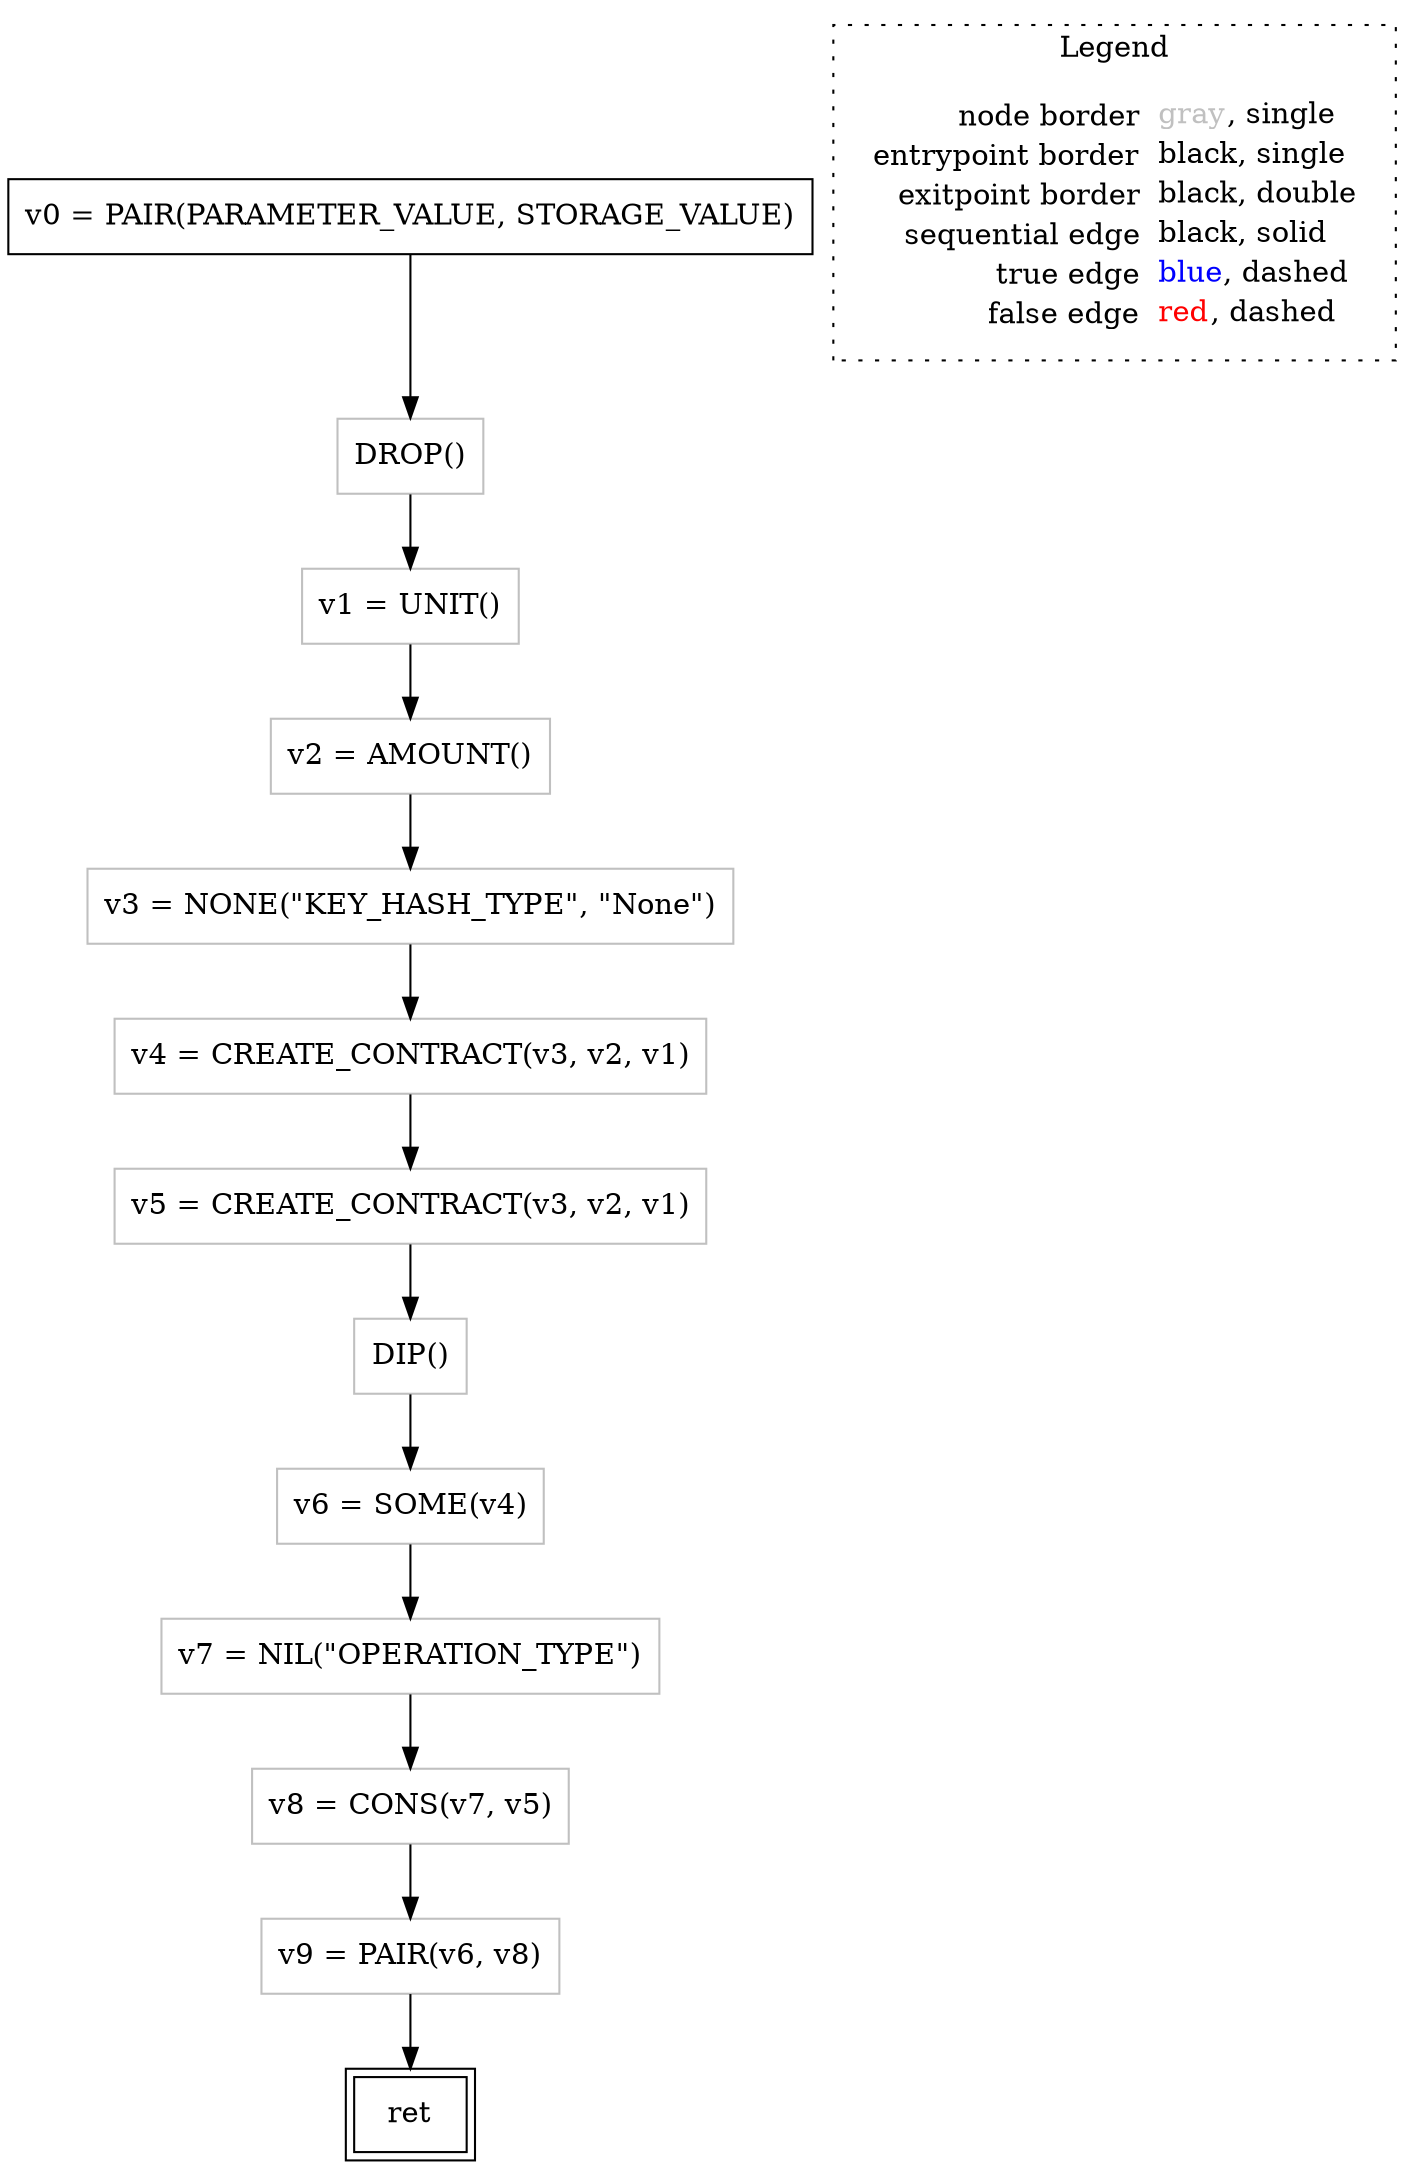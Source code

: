 digraph {
	"node0" [shape="rect",color="black",label=<v0 = PAIR(PARAMETER_VALUE, STORAGE_VALUE)>];
	"node1" [shape="rect",color="gray",label=<v4 = CREATE_CONTRACT(v3, v2, v1)>];
	"node2" [shape="rect",color="gray",label=<v5 = CREATE_CONTRACT(v3, v2, v1)>];
	"node3" [shape="rect",color="gray",label=<v7 = NIL(&quot;OPERATION_TYPE&quot;)>];
	"node4" [shape="rect",color="gray",label=<DROP()>];
	"node5" [shape="rect",color="gray",label=<v6 = SOME(v4)>];
	"node6" [shape="rect",color="gray",label=<v9 = PAIR(v6, v8)>];
	"node7" [shape="rect",color="gray",label=<v8 = CONS(v7, v5)>];
	"node8" [shape="rect",color="gray",label=<v3 = NONE(&quot;KEY_HASH_TYPE&quot;, &quot;None&quot;)>];
	"node9" [shape="rect",color="black",peripheries="2",label=<ret>];
	"node10" [shape="rect",color="gray",label=<DIP()>];
	"node11" [shape="rect",color="gray",label=<v1 = UNIT()>];
	"node12" [shape="rect",color="gray",label=<v2 = AMOUNT()>];
	"node1" -> "node2" [color="black"];
	"node2" -> "node10" [color="black"];
	"node3" -> "node7" [color="black"];
	"node4" -> "node11" [color="black"];
	"node5" -> "node3" [color="black"];
	"node6" -> "node9" [color="black"];
	"node7" -> "node6" [color="black"];
	"node0" -> "node4" [color="black"];
	"node8" -> "node1" [color="black"];
	"node10" -> "node5" [color="black"];
	"node11" -> "node12" [color="black"];
	"node12" -> "node8" [color="black"];
subgraph cluster_legend {
	label="Legend";
	style=dotted;
	node [shape=plaintext];
	"legend" [label=<<table border="0" cellpadding="2" cellspacing="0" cellborder="0"><tr><td align="right">node border&nbsp;</td><td align="left"><font color="gray">gray</font>, single</td></tr><tr><td align="right">entrypoint border&nbsp;</td><td align="left"><font color="black">black</font>, single</td></tr><tr><td align="right">exitpoint border&nbsp;</td><td align="left"><font color="black">black</font>, double</td></tr><tr><td align="right">sequential edge&nbsp;</td><td align="left"><font color="black">black</font>, solid</td></tr><tr><td align="right">true edge&nbsp;</td><td align="left"><font color="blue">blue</font>, dashed</td></tr><tr><td align="right">false edge&nbsp;</td><td align="left"><font color="red">red</font>, dashed</td></tr></table>>];
}

}

